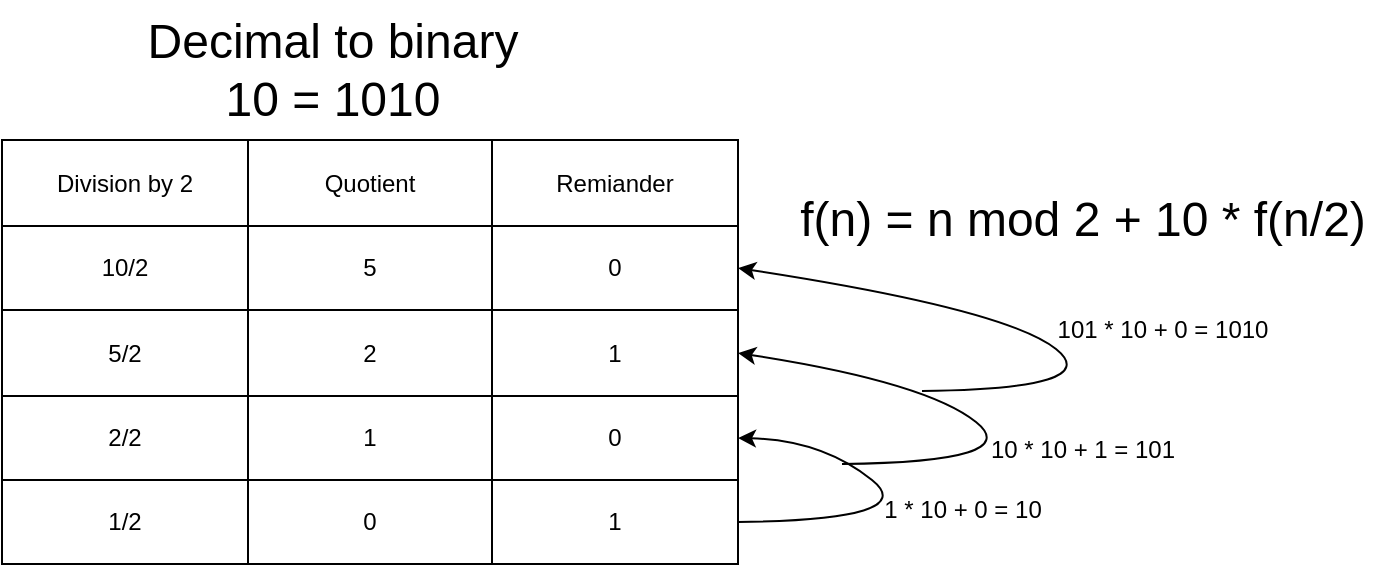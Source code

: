 <mxfile version="20.0.4" type="device"><diagram id="RP8LQbgirAcmCuce9ooE" name="Page-1"><mxGraphModel dx="868" dy="393" grid="1" gridSize="10" guides="1" tooltips="1" connect="1" arrows="1" fold="1" page="1" pageScale="1" pageWidth="827" pageHeight="1169" math="0" shadow="0"><root><mxCell id="0"/><mxCell id="1" parent="0"/><mxCell id="xuVWHa4fpLoheETMjCH3-3" value="" style="shape=table;startSize=0;container=1;collapsible=0;childLayout=tableLayout;" vertex="1" parent="1"><mxGeometry x="80" y="110" width="368" height="212" as="geometry"/></mxCell><mxCell id="xuVWHa4fpLoheETMjCH3-4" value="" style="shape=tableRow;horizontal=0;startSize=0;swimlaneHead=0;swimlaneBody=0;top=0;left=0;bottom=0;right=0;collapsible=0;dropTarget=0;fillColor=none;points=[[0,0.5],[1,0.5]];portConstraint=eastwest;" vertex="1" parent="xuVWHa4fpLoheETMjCH3-3"><mxGeometry width="368" height="43" as="geometry"/></mxCell><mxCell id="xuVWHa4fpLoheETMjCH3-5" value="Division by 2" style="shape=partialRectangle;html=1;whiteSpace=wrap;connectable=0;overflow=hidden;fillColor=none;top=0;left=0;bottom=0;right=0;pointerEvents=1;" vertex="1" parent="xuVWHa4fpLoheETMjCH3-4"><mxGeometry width="123" height="43" as="geometry"><mxRectangle width="123" height="43" as="alternateBounds"/></mxGeometry></mxCell><mxCell id="xuVWHa4fpLoheETMjCH3-6" value="Quotient" style="shape=partialRectangle;html=1;whiteSpace=wrap;connectable=0;overflow=hidden;fillColor=none;top=0;left=0;bottom=0;right=0;pointerEvents=1;" vertex="1" parent="xuVWHa4fpLoheETMjCH3-4"><mxGeometry x="123" width="122" height="43" as="geometry"><mxRectangle width="122" height="43" as="alternateBounds"/></mxGeometry></mxCell><mxCell id="xuVWHa4fpLoheETMjCH3-7" value="Remiander" style="shape=partialRectangle;html=1;whiteSpace=wrap;connectable=0;overflow=hidden;fillColor=none;top=0;left=0;bottom=0;right=0;pointerEvents=1;" vertex="1" parent="xuVWHa4fpLoheETMjCH3-4"><mxGeometry x="245" width="123" height="43" as="geometry"><mxRectangle width="123" height="43" as="alternateBounds"/></mxGeometry></mxCell><mxCell id="xuVWHa4fpLoheETMjCH3-9" value="" style="shape=tableRow;horizontal=0;startSize=0;swimlaneHead=0;swimlaneBody=0;top=0;left=0;bottom=0;right=0;collapsible=0;dropTarget=0;fillColor=none;points=[[0,0.5],[1,0.5]];portConstraint=eastwest;" vertex="1" parent="xuVWHa4fpLoheETMjCH3-3"><mxGeometry y="43" width="368" height="42" as="geometry"/></mxCell><mxCell id="xuVWHa4fpLoheETMjCH3-10" value="10/2&lt;br&gt;" style="shape=partialRectangle;html=1;whiteSpace=wrap;connectable=0;overflow=hidden;fillColor=none;top=0;left=0;bottom=0;right=0;pointerEvents=1;" vertex="1" parent="xuVWHa4fpLoheETMjCH3-9"><mxGeometry width="123" height="42" as="geometry"><mxRectangle width="123" height="42" as="alternateBounds"/></mxGeometry></mxCell><mxCell id="xuVWHa4fpLoheETMjCH3-11" value="5" style="shape=partialRectangle;html=1;whiteSpace=wrap;connectable=0;overflow=hidden;fillColor=none;top=0;left=0;bottom=0;right=0;pointerEvents=1;" vertex="1" parent="xuVWHa4fpLoheETMjCH3-9"><mxGeometry x="123" width="122" height="42" as="geometry"><mxRectangle width="122" height="42" as="alternateBounds"/></mxGeometry></mxCell><mxCell id="xuVWHa4fpLoheETMjCH3-12" value="0" style="shape=partialRectangle;html=1;whiteSpace=wrap;connectable=0;overflow=hidden;fillColor=none;top=0;left=0;bottom=0;right=0;pointerEvents=1;" vertex="1" parent="xuVWHa4fpLoheETMjCH3-9"><mxGeometry x="245" width="123" height="42" as="geometry"><mxRectangle width="123" height="42" as="alternateBounds"/></mxGeometry></mxCell><mxCell id="xuVWHa4fpLoheETMjCH3-14" value="" style="shape=tableRow;horizontal=0;startSize=0;swimlaneHead=0;swimlaneBody=0;top=0;left=0;bottom=0;right=0;collapsible=0;dropTarget=0;fillColor=none;points=[[0,0.5],[1,0.5]];portConstraint=eastwest;" vertex="1" parent="xuVWHa4fpLoheETMjCH3-3"><mxGeometry y="85" width="368" height="43" as="geometry"/></mxCell><mxCell id="xuVWHa4fpLoheETMjCH3-15" value="5/2" style="shape=partialRectangle;html=1;whiteSpace=wrap;connectable=0;overflow=hidden;fillColor=none;top=0;left=0;bottom=0;right=0;pointerEvents=1;" vertex="1" parent="xuVWHa4fpLoheETMjCH3-14"><mxGeometry width="123" height="43" as="geometry"><mxRectangle width="123" height="43" as="alternateBounds"/></mxGeometry></mxCell><mxCell id="xuVWHa4fpLoheETMjCH3-16" value="2" style="shape=partialRectangle;html=1;whiteSpace=wrap;connectable=0;overflow=hidden;fillColor=none;top=0;left=0;bottom=0;right=0;pointerEvents=1;" vertex="1" parent="xuVWHa4fpLoheETMjCH3-14"><mxGeometry x="123" width="122" height="43" as="geometry"><mxRectangle width="122" height="43" as="alternateBounds"/></mxGeometry></mxCell><mxCell id="xuVWHa4fpLoheETMjCH3-17" value="1" style="shape=partialRectangle;html=1;whiteSpace=wrap;connectable=0;overflow=hidden;fillColor=none;top=0;left=0;bottom=0;right=0;pointerEvents=1;" vertex="1" parent="xuVWHa4fpLoheETMjCH3-14"><mxGeometry x="245" width="123" height="43" as="geometry"><mxRectangle width="123" height="43" as="alternateBounds"/></mxGeometry></mxCell><mxCell id="xuVWHa4fpLoheETMjCH3-19" value="" style="shape=tableRow;horizontal=0;startSize=0;swimlaneHead=0;swimlaneBody=0;top=0;left=0;bottom=0;right=0;collapsible=0;dropTarget=0;fillColor=none;points=[[0,0.5],[1,0.5]];portConstraint=eastwest;" vertex="1" parent="xuVWHa4fpLoheETMjCH3-3"><mxGeometry y="128" width="368" height="42" as="geometry"/></mxCell><mxCell id="xuVWHa4fpLoheETMjCH3-20" value="2/2" style="shape=partialRectangle;html=1;whiteSpace=wrap;connectable=0;overflow=hidden;fillColor=none;top=0;left=0;bottom=0;right=0;pointerEvents=1;" vertex="1" parent="xuVWHa4fpLoheETMjCH3-19"><mxGeometry width="123" height="42" as="geometry"><mxRectangle width="123" height="42" as="alternateBounds"/></mxGeometry></mxCell><mxCell id="xuVWHa4fpLoheETMjCH3-21" value="1" style="shape=partialRectangle;html=1;whiteSpace=wrap;connectable=0;overflow=hidden;fillColor=none;top=0;left=0;bottom=0;right=0;pointerEvents=1;" vertex="1" parent="xuVWHa4fpLoheETMjCH3-19"><mxGeometry x="123" width="122" height="42" as="geometry"><mxRectangle width="122" height="42" as="alternateBounds"/></mxGeometry></mxCell><mxCell id="xuVWHa4fpLoheETMjCH3-22" value="0" style="shape=partialRectangle;html=1;whiteSpace=wrap;connectable=0;overflow=hidden;fillColor=none;top=0;left=0;bottom=0;right=0;pointerEvents=1;" vertex="1" parent="xuVWHa4fpLoheETMjCH3-19"><mxGeometry x="245" width="123" height="42" as="geometry"><mxRectangle width="123" height="42" as="alternateBounds"/></mxGeometry></mxCell><mxCell id="xuVWHa4fpLoheETMjCH3-25" style="shape=tableRow;horizontal=0;startSize=0;swimlaneHead=0;swimlaneBody=0;top=0;left=0;bottom=0;right=0;collapsible=0;dropTarget=0;fillColor=none;points=[[0,0.5],[1,0.5]];portConstraint=eastwest;" vertex="1" parent="xuVWHa4fpLoheETMjCH3-3"><mxGeometry y="170" width="368" height="42" as="geometry"/></mxCell><mxCell id="xuVWHa4fpLoheETMjCH3-26" value="1/2" style="shape=partialRectangle;html=1;whiteSpace=wrap;connectable=0;overflow=hidden;fillColor=none;top=0;left=0;bottom=0;right=0;pointerEvents=1;" vertex="1" parent="xuVWHa4fpLoheETMjCH3-25"><mxGeometry width="123" height="42" as="geometry"><mxRectangle width="123" height="42" as="alternateBounds"/></mxGeometry></mxCell><mxCell id="xuVWHa4fpLoheETMjCH3-27" value="0" style="shape=partialRectangle;html=1;whiteSpace=wrap;connectable=0;overflow=hidden;fillColor=none;top=0;left=0;bottom=0;right=0;pointerEvents=1;" vertex="1" parent="xuVWHa4fpLoheETMjCH3-25"><mxGeometry x="123" width="122" height="42" as="geometry"><mxRectangle width="122" height="42" as="alternateBounds"/></mxGeometry></mxCell><mxCell id="xuVWHa4fpLoheETMjCH3-28" value="1" style="shape=partialRectangle;html=1;whiteSpace=wrap;connectable=0;overflow=hidden;fillColor=none;top=0;left=0;bottom=0;right=0;pointerEvents=1;" vertex="1" parent="xuVWHa4fpLoheETMjCH3-25"><mxGeometry x="245" width="123" height="42" as="geometry"><mxRectangle width="123" height="42" as="alternateBounds"/></mxGeometry></mxCell><mxCell id="xuVWHa4fpLoheETMjCH3-29" value="" style="curved=1;endArrow=classic;html=1;rounded=0;exitX=1;exitY=0.5;exitDx=0;exitDy=0;entryX=1;entryY=0.5;entryDx=0;entryDy=0;" edge="1" parent="xuVWHa4fpLoheETMjCH3-3" source="xuVWHa4fpLoheETMjCH3-25" target="xuVWHa4fpLoheETMjCH3-19"><mxGeometry width="50" height="50" relative="1" as="geometry"><mxPoint x="380" y="120" as="sourcePoint"/><mxPoint x="430" y="70" as="targetPoint"/><Array as="points"><mxPoint x="460" y="190"/><mxPoint x="410" y="150"/></Array></mxGeometry></mxCell><mxCell id="xuVWHa4fpLoheETMjCH3-30" value="1 * 10 + 0 = 10" style="text;html=1;align=center;verticalAlign=middle;resizable=0;points=[];autosize=1;strokeColor=none;fillColor=none;" vertex="1" parent="1"><mxGeometry x="510" y="280" width="100" height="30" as="geometry"/></mxCell><mxCell id="xuVWHa4fpLoheETMjCH3-31" value="" style="curved=1;endArrow=classic;html=1;rounded=0;exitX=1;exitY=0.5;exitDx=0;exitDy=0;entryX=1;entryY=0.5;entryDx=0;entryDy=0;" edge="1" parent="1" target="xuVWHa4fpLoheETMjCH3-14"><mxGeometry width="50" height="50" relative="1" as="geometry"><mxPoint x="500" y="272" as="sourcePoint"/><mxPoint x="500" y="230" as="targetPoint"/><Array as="points"><mxPoint x="592" y="271"/><mxPoint x="542" y="231"/></Array></mxGeometry></mxCell><mxCell id="xuVWHa4fpLoheETMjCH3-32" value="10 * 10 + 1 = 101" style="text;html=1;align=center;verticalAlign=middle;resizable=0;points=[];autosize=1;strokeColor=none;fillColor=none;" vertex="1" parent="1"><mxGeometry x="560" y="250" width="120" height="30" as="geometry"/></mxCell><mxCell id="xuVWHa4fpLoheETMjCH3-33" value="" style="curved=1;endArrow=classic;html=1;rounded=0;exitX=1;exitY=0.5;exitDx=0;exitDy=0;entryX=1;entryY=0.5;entryDx=0;entryDy=0;" edge="1" parent="1" target="xuVWHa4fpLoheETMjCH3-9"><mxGeometry width="50" height="50" relative="1" as="geometry"><mxPoint x="540" y="235.5" as="sourcePoint"/><mxPoint x="488" y="180" as="targetPoint"/><Array as="points"><mxPoint x="632" y="234.5"/><mxPoint x="582" y="194.5"/></Array></mxGeometry></mxCell><mxCell id="xuVWHa4fpLoheETMjCH3-34" value="101 * 10 + 0 = 1010" style="text;html=1;align=center;verticalAlign=middle;resizable=0;points=[];autosize=1;strokeColor=none;fillColor=none;" vertex="1" parent="1"><mxGeometry x="595" y="190" width="130" height="30" as="geometry"/></mxCell><mxCell id="xuVWHa4fpLoheETMjCH3-35" value="&lt;font style=&quot;font-size: 24px;&quot;&gt;Decimal to binary&lt;br&gt;10 = 1010&lt;/font&gt;" style="text;html=1;align=center;verticalAlign=middle;resizable=0;points=[];autosize=1;strokeColor=none;fillColor=none;" vertex="1" parent="1"><mxGeometry x="140" y="40" width="210" height="70" as="geometry"/></mxCell><mxCell id="xuVWHa4fpLoheETMjCH3-36" value="f(n) = n mod 2 + 10 * f(n/2)" style="text;html=1;align=center;verticalAlign=middle;resizable=0;points=[];autosize=1;strokeColor=none;fillColor=none;fontSize=24;" vertex="1" parent="1"><mxGeometry x="465" y="130" width="310" height="40" as="geometry"/></mxCell></root></mxGraphModel></diagram></mxfile>